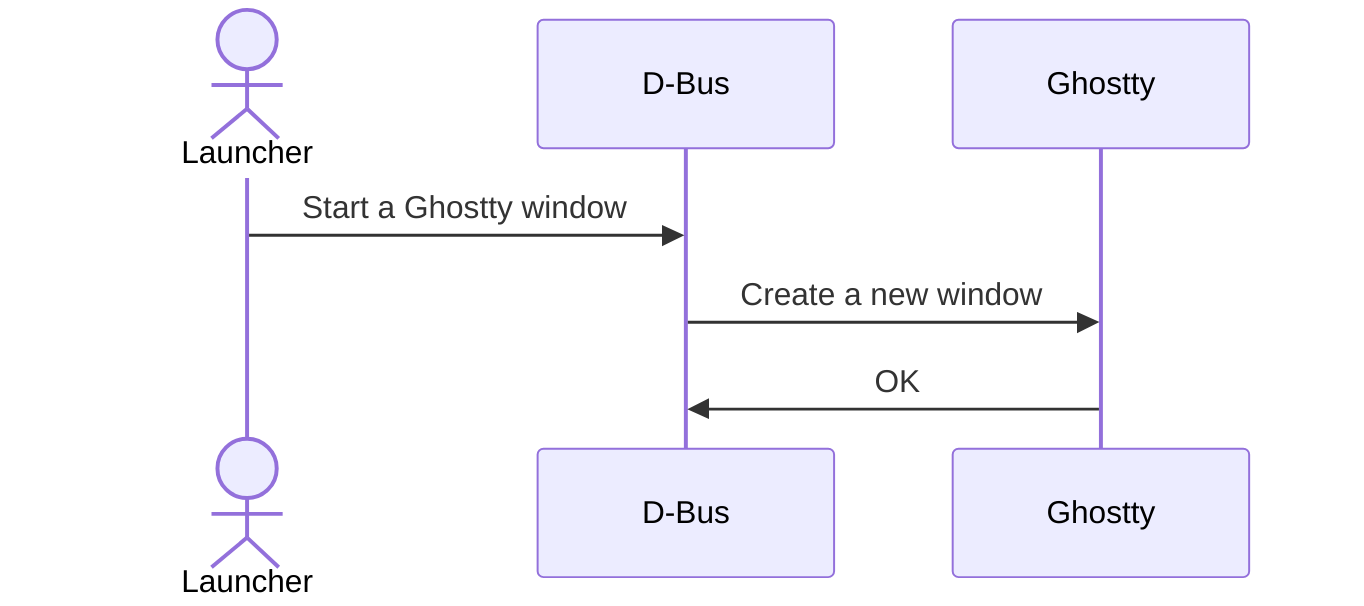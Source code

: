 sequenceDiagram
  actor Launcher
  participant D-Bus
  participant Ghostty
  Launcher->>D-Bus: Start a Ghostty window
  D-Bus->>Ghostty: Create a new window
  Ghostty->>D-Bus: OK